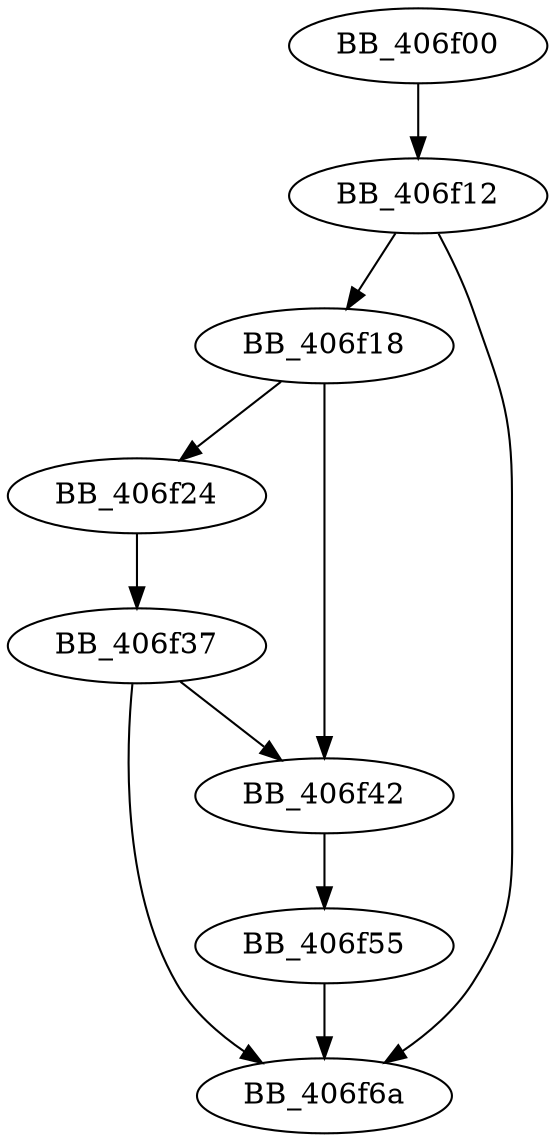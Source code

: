 DiGraph sub_406F00{
BB_406f00->BB_406f12
BB_406f12->BB_406f18
BB_406f12->BB_406f6a
BB_406f18->BB_406f24
BB_406f18->BB_406f42
BB_406f24->BB_406f37
BB_406f37->BB_406f42
BB_406f37->BB_406f6a
BB_406f42->BB_406f55
BB_406f55->BB_406f6a
}
